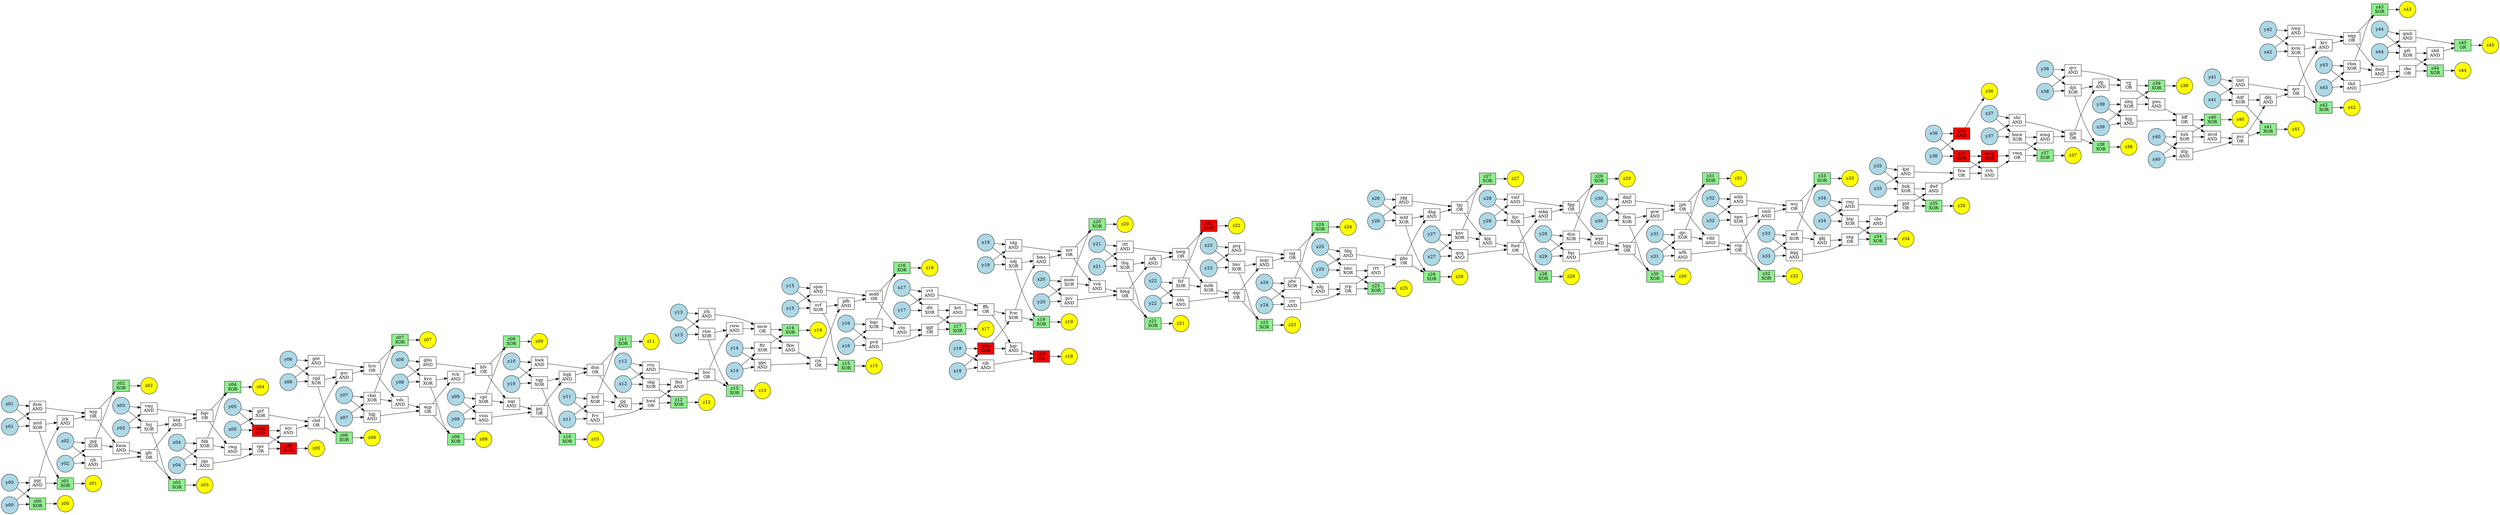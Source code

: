 digraph G {
  rankdir=LR;
  node [shape=box];

  x37 [shape=circle,style=filled,fillcolor=lightblue];
  x09 [shape=circle,style=filled,fillcolor=lightblue];
  x11 [shape=circle,style=filled,fillcolor=lightblue];
  y21 [shape=circle,style=filled,fillcolor=lightblue];
  y02 [shape=circle,style=filled,fillcolor=lightblue];
  x08 [shape=circle,style=filled,fillcolor=lightblue];
  y41 [shape=circle,style=filled,fillcolor=lightblue];
  x13 [shape=circle,style=filled,fillcolor=lightblue];
  y20 [shape=circle,style=filled,fillcolor=lightblue];
  x42 [shape=circle,style=filled,fillcolor=lightblue];
  x05 [shape=circle,style=filled,fillcolor=lightblue];
  y13 [shape=circle,style=filled,fillcolor=lightblue];
  y16 [shape=circle,style=filled,fillcolor=lightblue];
  x30 [shape=circle,style=filled,fillcolor=lightblue];
  y15 [shape=circle,style=filled,fillcolor=lightblue];
  y29 [shape=circle,style=filled,fillcolor=lightblue];
  x31 [shape=circle,style=filled,fillcolor=lightblue];
  y12 [shape=circle,style=filled,fillcolor=lightblue];
  y27 [shape=circle,style=filled,fillcolor=lightblue];
  y05 [shape=circle,style=filled,fillcolor=lightblue];
  y33 [shape=circle,style=filled,fillcolor=lightblue];
  y04 [shape=circle,style=filled,fillcolor=lightblue];
  y34 [shape=circle,style=filled,fillcolor=lightblue];
  x34 [shape=circle,style=filled,fillcolor=lightblue];
  y07 [shape=circle,style=filled,fillcolor=lightblue];
  x22 [shape=circle,style=filled,fillcolor=lightblue];
  y42 [shape=circle,style=filled,fillcolor=lightblue];
  y24 [shape=circle,style=filled,fillcolor=lightblue];
  y35 [shape=circle,style=filled,fillcolor=lightblue];
  y23 [shape=circle,style=filled,fillcolor=lightblue];
  x40 [shape=circle,style=filled,fillcolor=lightblue];
  y17 [shape=circle,style=filled,fillcolor=lightblue];
  x15 [shape=circle,style=filled,fillcolor=lightblue];
  y09 [shape=circle,style=filled,fillcolor=lightblue];
  y10 [shape=circle,style=filled,fillcolor=lightblue];
  x00 [shape=circle,style=filled,fillcolor=lightblue];
  y06 [shape=circle,style=filled,fillcolor=lightblue];
  x06 [shape=circle,style=filled,fillcolor=lightblue];
  y03 [shape=circle,style=filled,fillcolor=lightblue];
  x02 [shape=circle,style=filled,fillcolor=lightblue];
  x28 [shape=circle,style=filled,fillcolor=lightblue];
  x18 [shape=circle,style=filled,fillcolor=lightblue];
  x12 [shape=circle,style=filled,fillcolor=lightblue];
  x33 [shape=circle,style=filled,fillcolor=lightblue];
  y19 [shape=circle,style=filled,fillcolor=lightblue];
  x14 [shape=circle,style=filled,fillcolor=lightblue];
  x19 [shape=circle,style=filled,fillcolor=lightblue];
  x44 [shape=circle,style=filled,fillcolor=lightblue];
  y22 [shape=circle,style=filled,fillcolor=lightblue];
  x04 [shape=circle,style=filled,fillcolor=lightblue];
  x36 [shape=circle,style=filled,fillcolor=lightblue];
  x27 [shape=circle,style=filled,fillcolor=lightblue];
  y28 [shape=circle,style=filled,fillcolor=lightblue];
  x41 [shape=circle,style=filled,fillcolor=lightblue];
  x29 [shape=circle,style=filled,fillcolor=lightblue];
  y43 [shape=circle,style=filled,fillcolor=lightblue];
  x43 [shape=circle,style=filled,fillcolor=lightblue];
  y37 [shape=circle,style=filled,fillcolor=lightblue];
  x07 [shape=circle,style=filled,fillcolor=lightblue];
  x26 [shape=circle,style=filled,fillcolor=lightblue];
  y25 [shape=circle,style=filled,fillcolor=lightblue];
  x24 [shape=circle,style=filled,fillcolor=lightblue];
  y00 [shape=circle,style=filled,fillcolor=lightblue];
  y18 [shape=circle,style=filled,fillcolor=lightblue];
  x38 [shape=circle,style=filled,fillcolor=lightblue];
  x25 [shape=circle,style=filled,fillcolor=lightblue];
  y26 [shape=circle,style=filled,fillcolor=lightblue];
  y44 [shape=circle,style=filled,fillcolor=lightblue];
  x16 [shape=circle,style=filled,fillcolor=lightblue];
  y30 [shape=circle,style=filled,fillcolor=lightblue];
  x32 [shape=circle,style=filled,fillcolor=lightblue];
  y01 [shape=circle,style=filled,fillcolor=lightblue];
  y39 [shape=circle,style=filled,fillcolor=lightblue];
  x39 [shape=circle,style=filled,fillcolor=lightblue];
  x17 [shape=circle,style=filled,fillcolor=lightblue];
  y11 [shape=circle,style=filled,fillcolor=lightblue];
  y14 [shape=circle,style=filled,fillcolor=lightblue];
  y31 [shape=circle,style=filled,fillcolor=lightblue];
  x03 [shape=circle,style=filled,fillcolor=lightblue];
  x21 [shape=circle,style=filled,fillcolor=lightblue];
  y32 [shape=circle,style=filled,fillcolor=lightblue];
  x01 [shape=circle,style=filled,fillcolor=lightblue];
  y38 [shape=circle,style=filled,fillcolor=lightblue];
  y40 [shape=circle,style=filled,fillcolor=lightblue];
  x35 [shape=circle,style=filled,fillcolor=lightblue];
  y36 [shape=circle,style=filled,fillcolor=lightblue];
  y08 [shape=circle,style=filled,fillcolor=lightblue];
  x10 [shape=circle,style=filled,fillcolor=lightblue];
  x20 [shape=circle,style=filled,fillcolor=lightblue];
  x23 [shape=circle,style=filled,fillcolor=lightblue];
  dbj [label="dbj\nAND",style=filled,fillcolor="white"];
  ddf -> dbj;
  pvc -> dbj;
  dmf [label="dmf\nAND",style=filled,fillcolor="white"];
  x30 -> dmf;
  y30 -> dmf;
  dnn [label="dnn\nOR",style=filled,fillcolor="white"];
  hwk -> dnn;
  bqk -> dnn;
  z38 [label="z38\nXOR",style=filled,fillcolor="lightgreen"];
  gjb -> z38;
  djh -> z38;
  z15 [label="z15\nXOR",style=filled,fillcolor="lightgreen"];
  rjn -> z15;
  svf -> z15;
  wmg [label="wmg\nAND",style=filled,fillcolor="white"];
  vmq -> wmg;
  hmw -> wmg;
  bqv [label="bqv\nOR",style=filled,fillcolor="white"];
  vmj -> bqv;
  btd -> bqv;
  bct [label="bct\nAND",style=filled,fillcolor="white"];
  qgt -> bct;
  dtt -> bct;
  gpc [label="gpc\nAND",style=filled,fillcolor="white"];
  y14 -> gpc;
  x14 -> gpc;
  hmw [label="hmw\nXOR",style=filled,fillcolor="white"];
  y37 -> hmw;
  x37 -> hmw;
  hrd [label="hrd\nXOR",style=filled,fillcolor="white"];
  x11 -> hrd;
  y11 -> hrd;
  cpt [label="cpt\nXOR",style=filled,fillcolor="white"];
  y09 -> cpt;
  x09 -> cpt;
  fqs [label="fqs\nAND",style=filled,fillcolor="white"];
  x29 -> fqs;
  y29 -> fqs;
  dcn [label="dcn\nXOR",style=filled,fillcolor="white"];
  x29 -> dcn;
  y29 -> dcn;
  z20 [label="z20\nXOR",style=filled,fillcolor="lightgreen"];
  nrr -> z20;
  msm -> z20;
  nqg [label="nqg\nOR",style=filled,fillcolor="white"];
  nwp -> nqg;
  krc -> nqg;
  htp [label="htp\nXOR",style=filled,fillcolor="white"];
  x34 -> htp;
  y34 -> htp;
  gnt [label="gnt\nAND",style=filled,fillcolor="white"];
  y06 -> gnt;
  x06 -> gnt;
  nwp [label="nwp\nAND",style=filled,fillcolor="white"];
  y42 -> nwp;
  x42 -> nwp;
  hsj [label="hsj\nXOR",style=filled,fillcolor="white"];
  x03 -> hsj;
  y03 -> hsj;
  nwq [label="nwq\nXOR",style=filled,fillcolor="red"];
  svb -> nwq;
  fsw -> nwq;
  knv [label="knv\nXOR",style=filled,fillcolor="white"];
  y27 -> knv;
  x27 -> knv;
  rwg [label="rwg\nAND",style=filled,fillcolor="white"];
  bqv -> rwg;
  fdk -> rwg;
  smc [label="smc\nXOR",style=filled,fillcolor="white"];
  x25 -> smc;
  y25 -> smc;
  z09 [label="z09\nXOR",style=filled,fillcolor="lightgreen"];
  bfv -> z09;
  cpt -> z09;
  hgj [label="hgj\nAND",style=filled,fillcolor="white"];
  x07 -> hgj;
  y07 -> hgj;
  z02 [label="z02\nXOR",style=filled,fillcolor="lightgreen"];
  jpq -> z02;
  wjg -> z02;
  z37 [label="z37\nXOR",style=filled,fillcolor="lightgreen"];
  vmq -> z37;
  hmw -> z37;
  z18 [label="z18\nOR",style=filled,fillcolor="red"];
  cjb -> z18;
  kqr -> z18;
  z22 [label="z22\nAND",style=filled,fillcolor="red"];
  nwg -> z22;
  fsf -> z22;
  bsk [label="bsk\nXOR",style=filled,fillcolor="white"];
  x35 -> bsk;
  y35 -> bsk;
  fvw [label="fvw\nXOR",style=filled,fillcolor="white"];
  ffh -> fvw;
  gdw -> fvw;
  z30 [label="z30\nXOR",style=filled,fillcolor="lightgreen"];
  hgq -> z30;
  fbm -> z30;
  dqr [label="dqr\nOR",style=filled,fillcolor="white"];
  sbs -> dqr;
  mdb -> dqr;
  sbs [label="sbs\nAND",style=filled,fillcolor="white"];
  y22 -> sbs;
  x22 -> sbs;
  spm [label="spm\nAND",style=filled,fillcolor="white"];
  x15 -> spm;
  y15 -> spm;
  vbm [label="vbm\nXOR",style=filled,fillcolor="white"];
  y43 -> vbm;
  x43 -> vbm;
  whh [label="whh\nAND",style=filled,fillcolor="white"];
  x32 -> whh;
  y32 -> whh;
  bms [label="bms\nAND",style=filled,fillcolor="white"];
  fvw -> bms;
  ndj -> bms;
  dhg [label="dhg\nAND",style=filled,fillcolor="white"];
  mhf -> dhg;
  phs -> dhg;
  npn [label="npn\nXOR",style=filled,fillcolor="white"];
  x32 -> npn;
  y32 -> npn;
  jrk [label="jrk\nAND",style=filled,fillcolor="white"];
  y13 -> jrk;
  x13 -> jrk;
  vmq [label="vmq\nOR",style=filled,fillcolor="white"];
  nwq -> vmq;
  tvh -> vmq;
  jpb [label="jpb\nOR",style=filled,fillcolor="white"];
  dmf -> jpb;
  gcw -> jpb;
  vjj [label="vjj\nOR",style=filled,fillcolor="white"];
  qvr -> vjj;
  jqj -> vjj;
  hwd [label="hwd\nOR",style=filled,fillcolor="white"];
  jjg -> hwd;
  fvv -> hwd;
  z11 [label="z11\nXOR",style=filled,fillcolor="lightgreen"];
  dnn -> z11;
  hrd -> z11;
  ntg [label="ntg\nOR",style=filled,fillcolor="white"];
  dqq -> ntg;
  gkj -> ntg;
  ppj [label="ppj\nAND",style=filled,fillcolor="white"];
  y00 -> ppj;
  x00 -> ppj;
  bqc [label="bqc\nXOR",style=filled,fillcolor="white"];
  y16 -> bqc;
  x16 -> bqc;
  pvc [label="pvc\nOR",style=filled,fillcolor="white"];
  mvd -> pvc;
  dtp -> pvc;
  prv [label="prv\nAND",style=filled,fillcolor="white"];
  x20 -> prv;
  y20 -> prv;
  jvp [label="jvp\nOR",style=filled,fillcolor="white"];
  nhj -> jvp;
  rrr -> jvp;
  msm [label="msm\nXOR",style=filled,fillcolor="white"];
  x20 -> msm;
  y20 -> msm;
  rqd [label="rqd\nXOR",style=filled,fillcolor="white"];
  x06 -> rqd;
  y06 -> rqd;
  pvd [label="pvd\nAND",style=filled,fillcolor="white"];
  y16 -> pvd;
  x16 -> pvd;
  tdg [label="tdg\nAND",style=filled,fillcolor="white"];
  x19 -> tdg;
  y19 -> tdg;
  jqj [label="jqj\nAND",style=filled,fillcolor="white"];
  gjb -> jqj;
  djh -> jqj;
  z35 [label="z35\nXOR",style=filled,fillcolor="lightgreen"];
  pjd -> z35;
  bsk -> z35;
  dtp [label="dtp\nAND",style=filled,fillcolor="white"];
  y40 -> dtp;
  x40 -> dtp;
  hjc [label="hjc\nXOR",style=filled,fillcolor="white"];
  x28 -> hjc;
  y28 -> hjc;
  psj [label="psj\nOR",style=filled,fillcolor="white"];
  vsm -> psj;
  nqs -> psj;
  mdb [label="mdb\nXOR",style=filled,fillcolor="white"];
  nwg -> mdb;
  fsf -> mdb;
  rtt [label="rtt\nAND",style=filled,fillcolor="white"];
  x21 -> rtt;
  y21 -> rtt;
  z34 [label="z34\nXOR",style=filled,fillcolor="lightgreen"];
  ntg -> z34;
  htp -> z34;
  fdq [label="fdq\nAND",style=filled,fillcolor="white"];
  y25 -> fdq;
  x25 -> fdq;
  fbm [label="fbm\nXOR",style=filled,fillcolor="white"];
  x30 -> fbm;
  y30 -> fbm;
  jjg [label="jjg\nAND",style=filled,fillcolor="white"];
  dnn -> jjg;
  hrd -> jjg;
  gcw [label="gcw\nAND",style=filled,fillcolor="white"];
  hgq -> gcw;
  fbm -> gcw;
  chd [label="chd\nOR",style=filled,fillcolor="white"];
  wjv -> chd;
  grf -> chd;
  rrt [label="rrt\nAND",style=filled,fillcolor="white"];
  jvp -> rrt;
  smc -> rrt;
  nwg [label="nwg\nOR",style=filled,fillcolor="white"];
  rtt -> nwg;
  nfh -> nwg;
  dtt [label="dtt\nXOR",style=filled,fillcolor="white"];
  x17 -> dtt;
  y17 -> dtt;
  z39 [label="z39\nXOR",style=filled,fillcolor="lightgreen"];
  nhq -> z39;
  vjj -> z39;
  nhj [label="nhj\nAND",style=filled,fillcolor="white"];
  sjg -> nhj;
  jdw -> nhj;
  z08 [label="z08\nXOR",style=filled,fillcolor="lightgreen"];
  kvn -> z08;
  wjp -> z08;
  z41 [label="z41\nXOR",style=filled,fillcolor="lightgreen"];
  pvc -> z41;
  ddf -> z41;
  jdw [label="jdw\nXOR",style=filled,fillcolor="white"];
  y24 -> jdw;
  x24 -> jdw;
  wpq [label="wpq\nAND",style=filled,fillcolor="red"];
  x05 -> wpq;
  y05 -> wpq;
  ffh [label="ffh\nOR",style=filled,fillcolor="white"];
  vvt -> ffh;
  bct -> ffh;
  tvh [label="tvh\nAND",style=filled,fillcolor="white"];
  fsw -> tvh;
  svb -> tvh;
  dsm [label="dsm\nAND",style=filled,fillcolor="white"];
  y01 -> dsm;
  x01 -> dsm;
  bmg [label="bmg\nOR",style=filled,fillcolor="white"];
  prv -> bmg;
  vvb -> bmg;
  qjc [label="qjc\nXOR",style=filled,fillcolor="white"];
  x31 -> qjc;
  y31 -> qjc;
  z03 [label="z03\nXOR",style=filled,fillcolor="lightgreen"];
  hsj -> z03;
  gfc -> z03;
  mkq [label="mkq\nAND",style=filled,fillcolor="white"];
  fmd -> mkq;
  hjc -> mkq;
  mcw [label="mcw\nOR",style=filled,fillcolor="white"];
  jrk -> mcw;
  rww -> mcw;
  bff [label="bff\nOR",style=filled,fillcolor="white"];
  pws -> bff;
  bjg -> bff;
  hgq [label="hgq\nOR",style=filled,fillcolor="white"];
  wpr -> hgq;
  fqs -> hgq;
  pws [label="pws\nAND",style=filled,fillcolor="white"];
  vjj -> pws;
  nhq -> pws;
  nfh [label="nfh\nAND",style=filled,fillcolor="white"];
  thq -> nfh;
  bmg -> nfh;
  tmt [label="tmt\nAND",style=filled,fillcolor="white"];
  y41 -> tmt;
  x41 -> tmt;
  bnv [label="bnv\nXOR",style=filled,fillcolor="white"];
  x23 -> bnv;
  y23 -> bnv;
  z21 [label="z21\nXOR",style=filled,fillcolor="lightgreen"];
  bmg -> z21;
  thq -> z21;
  wpr [label="wpr\nAND",style=filled,fillcolor="white"];
  dcn -> wpr;
  fgg -> wpr;
  z13 [label="z13\nXOR",style=filled,fillcolor="lightgreen"];
  bcc -> z13;
  rnw -> z13;
  z25 [label="z25\nXOR",style=filled,fillcolor="lightgreen"];
  jvp -> z25;
  smc -> z25;
  vsm [label="vsm\nAND",style=filled,fillcolor="white"];
  y09 -> vsm;
  x09 -> vsm;
  z44 [label="z44\nXOR",style=filled,fillcolor="lightgreen"];
  cbs -> z44;
  pfr -> z44;
  kvm [label="kvm\nXOR",style=filled,fillcolor="white"];
  y42 -> kvm;
  x42 -> kvm;
  fsf [label="fsf\nXOR",style=filled,fillcolor="white"];
  x22 -> fsf;
  y22 -> fsf;
  vds [label="vds\nAND",style=filled,fillcolor="white"];
  hrn -> vds;
  ckm -> vds;
  sjg [label="sjg\nOR",style=filled,fillcolor="white"];
  pcq -> sjg;
  mqc -> sjg;
  rpv [label="rpv\nOR",style=filled,fillcolor="white"];
  jqn -> rpv;
  rwg -> rpv;
  svf [label="svf\nXOR",style=filled,fillcolor="white"];
  x15 -> svf;
  y15 -> svf;
  fsw [label="fsw\nOR",style=filled,fillcolor="white"];
  kjd -> fsw;
  dwf -> fsw;
  rvn [label="rvn\nAND",style=filled,fillcolor="white"];
  x12 -> rvn;
  y12 -> rvn;
  btd [label="btd\nAND",style=filled,fillcolor="white"];
  gfc -> btd;
  hsj -> btd;
  fgg [label="fgg\nOR",style=filled,fillcolor="white"];
  mkq -> fgg;
  vmf -> fgg;
  vmf [label="vmf\nAND",style=filled,fillcolor="white"];
  y28 -> vmf;
  x28 -> vmf;
  svb [label="svb\nXOR",style=filled,fillcolor="red"];
  x36 -> svb;
  y36 -> svb;
  bqk [label="bqk\nAND",style=filled,fillcolor="white"];
  psj -> bqk;
  rqp -> bqk;
  z40 [label="z40\nXOR",style=filled,fillcolor="lightgreen"];
  bff -> z40;
  hsh -> z40;
  jqg [label="jqg\nAND",style=filled,fillcolor="white"];
  y26 -> jqg;
  x26 -> jqg;
  z29 [label="z29\nXOR",style=filled,fillcolor="lightgreen"];
  dcn -> z29;
  fgg -> z29;
  z28 [label="z28\nXOR",style=filled,fillcolor="lightgreen"];
  fmd -> z28;
  hjc -> z28;
  fmd [label="fmd\nOR",style=filled,fillcolor="white"];
  qcq -> fmd;
  kjq -> fmd;
  z23 [label="z23\nXOR",style=filled,fillcolor="lightgreen"];
  bnv -> z23;
  dqr -> z23;
  ddf [label="ddf\nXOR",style=filled,fillcolor="white"];
  x41 -> ddf;
  y41 -> ddf;
  hsh [label="hsh\nXOR",style=filled,fillcolor="white"];
  y40 -> hsh;
  x40 -> hsh;
  tpj [label="tpj\nOR",style=filled,fillcolor="white"];
  jqg -> tpj;
  dhg -> tpj;
  z32 [label="z32\nXOR",style=filled,fillcolor="lightgreen"];
  npn -> z32;
  vrp -> z32;
  vrp [label="vrp\nOR",style=filled,fillcolor="white"];
  vdd -> vrp;
  wfh -> vrp;
  rmj [label="rmj\nAND",style=filled,fillcolor="white"];
  x34 -> rmj;
  y34 -> rmj;
  z43 [label="z43\nXOR",style=filled,fillcolor="lightgreen"];
  nqg -> z43;
  vbm -> z43;
  z45 [label="z45\nOR",style=filled,fillcolor="lightgreen"];
  qmh -> z45;
  sbd -> z45;
  hwk [label="hwk\nAND",style=filled,fillcolor="white"];
  x10 -> hwk;
  y10 -> hwk;
  pfr [label="pfr\nXOR",style=filled,fillcolor="white"];
  x44 -> pfr;
  y44 -> pfr;
  z01 [label="z01\nXOR",style=filled,fillcolor="lightgreen"];
  mtd -> z01;
  ppj -> z01;
  cbs [label="cbs\nOR",style=filled,fillcolor="white"];
  dwq -> cbs;
  tkd -> cbs;
  z14 [label="z14\nXOR",style=filled,fillcolor="lightgreen"];
  ftr -> z14;
  mcw -> z14;
  grf [label="grf\nXOR",style=filled,fillcolor="white"];
  x05 -> grf;
  y05 -> grf;
  dqq [label="dqq\nAND",style=filled,fillcolor="white"];
  y33 -> dqq;
  x33 -> dqq;
  z31 [label="z31\nXOR",style=filled,fillcolor="lightgreen"];
  qjc -> z31;
  jpb -> z31;
  z07 [label="z07\nXOR",style=filled,fillcolor="lightgreen"];
  hrn -> z07;
  ckm -> z07;
  rjb [label="rjb\nAND",style=filled,fillcolor="white"];
  y02 -> rjb;
  x02 -> rjb;
  fbd [label="fbd\nAND",style=filled,fillcolor="white"];
  skg -> fbd;
  hwd -> fbd;
  rjn [label="rjn\nOR",style=filled,fillcolor="white"];
  gpc -> rjn;
  fkw -> rjn;
  sbd [label="sbd\nAND",style=filled,fillcolor="white"];
  cbs -> sbd;
  pfr -> sbd;
  z16 [label="z16\nXOR",style=filled,fillcolor="lightgreen"];
  bqc -> z16;
  mdd -> z16;
  rrr [label="rrr\nAND",style=filled,fillcolor="white"];
  y24 -> rrr;
  x24 -> rrr;
  jpq [label="jpq\nXOR",style=filled,fillcolor="white"];
  y02 -> jpq;
  x02 -> jpq;
  vvb [label="vvb\nAND",style=filled,fillcolor="white"];
  nrr -> vvb;
  msm -> vvb;
  mdd [label="mdd\nOR",style=filled,fillcolor="white"];
  pfb -> mdd;
  spm -> mdd;
  nqs [label="nqs\nAND",style=filled,fillcolor="white"];
  bfv -> nqs;
  cpt -> nqs;
  mvd [label="mvd\nAND",style=filled,fillcolor="white"];
  bff -> mvd;
  hsh -> mvd;
  hrn [label="hrn\nOR",style=filled,fillcolor="white"];
  gsc -> hrn;
  gnt -> hrn;
  kjd [label="kjd\nAND",style=filled,fillcolor="white"];
  y35 -> kjd;
  x35 -> kjd;
  pjd [label="pjd\nOR",style=filled,fillcolor="white"];
  rmj -> pjd;
  cbr -> pjd;
  z04 [label="z04\nXOR",style=filled,fillcolor="lightgreen"];
  fdk -> z04;
  bqv -> z04;
  dwq [label="dwq\nAND",style=filled,fillcolor="white"];
  vbm -> dwq;
  nqg -> dwq;
  shr [label="shr\nAND",style=filled,fillcolor="white"];
  y37 -> shr;
  x37 -> shr;
  djh [label="djh\nXOR",style=filled,fillcolor="white"];
  x38 -> djh;
  y38 -> djh;
  bjg [label="bjg\nAND",style=filled,fillcolor="white"];
  x39 -> bjg;
  y39 -> bjg;
  bcc [label="bcc\nOR",style=filled,fillcolor="white"];
  fbd -> bcc;
  rvn -> bcc;
  kqr [label="kqr\nAND",style=filled,fillcolor="white"];
  gdw -> kqr;
  ffh -> kqr;
  z12 [label="z12\nXOR",style=filled,fillcolor="lightgreen"];
  skg -> z12;
  hwd -> z12;
  z33 [label="z33\nXOR",style=filled,fillcolor="lightgreen"];
  wcj -> z33;
  nct -> z33;
  pcq [label="pcq\nAND",style=filled,fillcolor="white"];
  y23 -> pcq;
  x23 -> pcq;
  phs [label="phs\nOR",style=filled,fillcolor="white"];
  fdq -> phs;
  rrt -> phs;
  wfh [label="wfh\nAND",style=filled,fillcolor="white"];
  y31 -> wfh;
  x31 -> wfh;
  z10 [label="z10\nXOR",style=filled,fillcolor="lightgreen"];
  psj -> z10;
  rqp -> z10;
  wjg [label="wjg\nOR",style=filled,fillcolor="white"];
  dsm -> wjg;
  jrp -> wjg;
  z17 [label="z17\nXOR",style=filled,fillcolor="lightgreen"];
  dtt -> z17;
  qgt -> z17;
  rqp [label="rqp\nXOR",style=filled,fillcolor="white"];
  y10 -> rqp;
  x10 -> rqp;
  ftr [label="ftr\nXOR",style=filled,fillcolor="white"];
  x14 -> ftr;
  y14 -> ftr;
  kwm [label="kwm\nAND",style=filled,fillcolor="white"];
  wjg -> kwm;
  jpq -> kwm;
  qvr [label="qvr\nAND",style=filled,fillcolor="white"];
  y38 -> qvr;
  x38 -> qvr;
  z00 [label="z00\nXOR",style=filled,fillcolor="lightgreen"];
  y00 -> z00;
  x00 -> z00;
  kvn [label="kvn\nXOR",style=filled,fillcolor="white"];
  y08 -> kvn;
  x08 -> kvn;
  pfb [label="pfb\nAND",style=filled,fillcolor="white"];
  rjn -> pfb;
  svf -> pfb;
  mhf [label="mhf\nXOR",style=filled,fillcolor="white"];
  x26 -> mhf;
  y26 -> mhf;
  gbn [label="gbn\nAND",style=filled,fillcolor="white"];
  y08 -> gbn;
  x08 -> gbn;
  rww [label="rww\nAND",style=filled,fillcolor="white"];
  rnw -> rww;
  bcc -> rww;
  nct [label="nct\nXOR",style=filled,fillcolor="white"];
  x33 -> nct;
  y33 -> nct;
  qcv [label="qcv\nOR",style=filled,fillcolor="white"];
  tmt -> qcv;
  dbj -> qcv;
  z27 [label="z27\nXOR",style=filled,fillcolor="lightgreen"];
  tpj -> z27;
  knv -> z27;
  fvv [label="fvv\nAND",style=filled,fillcolor="white"];
  y11 -> fvv;
  x11 -> fvv;
  z19 [label="z19\nXOR",style=filled,fillcolor="lightgreen"];
  ndj -> z19;
  fvw -> z19;
  gfc [label="gfc\nOR",style=filled,fillcolor="white"];
  rjb -> gfc;
  kwm -> gfc;
  kjq [label="kjq\nAND",style=filled,fillcolor="white"];
  tpj -> kjq;
  knv -> kjq;
  rnw [label="rnw\nXOR",style=filled,fillcolor="white"];
  y13 -> rnw;
  x13 -> rnw;
  vdd [label="vdd\nAND",style=filled,fillcolor="white"];
  jpb -> vdd;
  qjc -> vdd;
  thq [label="thq\nXOR",style=filled,fillcolor="white"];
  x21 -> thq;
  y21 -> thq;
  cbr [label="cbr\nAND",style=filled,fillcolor="white"];
  htp -> cbr;
  ntg -> cbr;
  cjb [label="cjb\nAND",style=filled,fillcolor="white"];
  y18 -> cjb;
  x18 -> cjb;
  wjv [label="wjv\nAND",style=filled,fillcolor="white"];
  rpv -> wjv;
  wpq -> wjv;
  nhq [label="nhq\nXOR",style=filled,fillcolor="white"];
  x39 -> nhq;
  y39 -> nhq;
  z06 [label="z06\nXOR",style=filled,fillcolor="lightgreen"];
  rqd -> z06;
  chd -> z06;
  z05 [label="z05\nXOR",style=filled,fillcolor="red"];
  wpq -> z05;
  rpv -> z05;
  mqc [label="mqc\nAND",style=filled,fillcolor="white"];
  bnv -> mqc;
  dqr -> mqc;
  qgt [label="qgt\nOR",style=filled,fillcolor="white"];
  pvd -> qgt;
  ctn -> qgt;
  tvb [label="tvb\nAND",style=filled,fillcolor="white"];
  kvn -> tvb;
  wjp -> tvb;
  z24 [label="z24\nXOR",style=filled,fillcolor="lightgreen"];
  jdw -> z24;
  sjg -> z24;
  qcq [label="qcq\nAND",style=filled,fillcolor="white"];
  y27 -> qcq;
  x27 -> qcq;
  dwf [label="dwf\nAND",style=filled,fillcolor="white"];
  bsk -> dwf;
  pjd -> dwf;
  wjp [label="wjp\nOR",style=filled,fillcolor="white"];
  hgj -> wjp;
  vds -> wjp;
  bfv [label="bfv\nOR",style=filled,fillcolor="white"];
  tvb -> bfv;
  gbn -> bfv;
  z36 [label="z36\nAND",style=filled,fillcolor="red"];
  y36 -> z36;
  x36 -> z36;
  qmh [label="qmh\nAND",style=filled,fillcolor="white"];
  y44 -> qmh;
  x44 -> qmh;
  z42 [label="z42\nXOR",style=filled,fillcolor="lightgreen"];
  qcv -> z42;
  kvm -> z42;
  skg [label="skg\nXOR",style=filled,fillcolor="white"];
  y12 -> skg;
  x12 -> skg;
  gdw [label="gdw\nXOR",style=filled,fillcolor="red"];
  x18 -> gdw;
  y18 -> gdw;
  vvt [label="vvt\nAND",style=filled,fillcolor="white"];
  y17 -> vvt;
  x17 -> vvt;
  wcj [label="wcj\nOR",style=filled,fillcolor="white"];
  smh -> wcj;
  whh -> wcj;
  gkj [label="gkj\nAND",style=filled,fillcolor="white"];
  wcj -> gkj;
  nct -> gkj;
  z26 [label="z26\nXOR",style=filled,fillcolor="lightgreen"];
  mhf -> z26;
  phs -> z26;
  jrp [label="jrp\nAND",style=filled,fillcolor="white"];
  mtd -> jrp;
  ppj -> jrp;
  krc [label="krc\nAND",style=filled,fillcolor="white"];
  kvm -> krc;
  qcv -> krc;
  gjb [label="gjb\nOR",style=filled,fillcolor="white"];
  shr -> gjb;
  wmg -> gjb;
  vmj [label="vmj\nAND",style=filled,fillcolor="white"];
  y03 -> vmj;
  x03 -> vmj;
  fkw [label="fkw\nAND",style=filled,fillcolor="white"];
  ftr -> fkw;
  mcw -> fkw;
  jqn [label="jqn\nAND",style=filled,fillcolor="white"];
  y04 -> jqn;
  x04 -> jqn;
  fdk [label="fdk\nXOR",style=filled,fillcolor="white"];
  y04 -> fdk;
  x04 -> fdk;
  gsc [label="gsc\nAND",style=filled,fillcolor="white"];
  chd -> gsc;
  rqd -> gsc;
  ctn [label="ctn\nAND",style=filled,fillcolor="white"];
  mdd -> ctn;
  bqc -> ctn;
  mtd [label="mtd\nXOR",style=filled,fillcolor="white"];
  x01 -> mtd;
  y01 -> mtd;
  ndj [label="ndj\nXOR",style=filled,fillcolor="white"];
  y19 -> ndj;
  x19 -> ndj;
  tkd [label="tkd\nAND",style=filled,fillcolor="white"];
  x43 -> tkd;
  y43 -> tkd;
  smh [label="smh\nAND",style=filled,fillcolor="white"];
  npn -> smh;
  vrp -> smh;
  ckm [label="ckm\nXOR",style=filled,fillcolor="white"];
  x07 -> ckm;
  y07 -> ckm;
  nrr [label="nrr\nOR",style=filled,fillcolor="white"];
  tdg -> nrr;
  bms -> nrr;
  out_z38 [label="z38",shape=circle,style=filled,fillcolor=yellow];
  z38 -> out_z38;
  out_z15 [label="z15",shape=circle,style=filled,fillcolor=yellow];
  z15 -> out_z15;
  out_z20 [label="z20",shape=circle,style=filled,fillcolor=yellow];
  z20 -> out_z20;
  out_z09 [label="z09",shape=circle,style=filled,fillcolor=yellow];
  z09 -> out_z09;
  out_z02 [label="z02",shape=circle,style=filled,fillcolor=yellow];
  z02 -> out_z02;
  out_z37 [label="z37",shape=circle,style=filled,fillcolor=yellow];
  z37 -> out_z37;
  out_z18 [label="z18",shape=circle,style=filled,fillcolor=yellow];
  z18 -> out_z18;
  out_z22 [label="z22",shape=circle,style=filled,fillcolor=yellow];
  z22 -> out_z22;
  out_z30 [label="z30",shape=circle,style=filled,fillcolor=yellow];
  z30 -> out_z30;
  out_z11 [label="z11",shape=circle,style=filled,fillcolor=yellow];
  z11 -> out_z11;
  out_z35 [label="z35",shape=circle,style=filled,fillcolor=yellow];
  z35 -> out_z35;
  out_z34 [label="z34",shape=circle,style=filled,fillcolor=yellow];
  z34 -> out_z34;
  out_z39 [label="z39",shape=circle,style=filled,fillcolor=yellow];
  z39 -> out_z39;
  out_z08 [label="z08",shape=circle,style=filled,fillcolor=yellow];
  z08 -> out_z08;
  out_z41 [label="z41",shape=circle,style=filled,fillcolor=yellow];
  z41 -> out_z41;
  out_z03 [label="z03",shape=circle,style=filled,fillcolor=yellow];
  z03 -> out_z03;
  out_z21 [label="z21",shape=circle,style=filled,fillcolor=yellow];
  z21 -> out_z21;
  out_z13 [label="z13",shape=circle,style=filled,fillcolor=yellow];
  z13 -> out_z13;
  out_z25 [label="z25",shape=circle,style=filled,fillcolor=yellow];
  z25 -> out_z25;
  out_z44 [label="z44",shape=circle,style=filled,fillcolor=yellow];
  z44 -> out_z44;
  out_z40 [label="z40",shape=circle,style=filled,fillcolor=yellow];
  z40 -> out_z40;
  out_z29 [label="z29",shape=circle,style=filled,fillcolor=yellow];
  z29 -> out_z29;
  out_z28 [label="z28",shape=circle,style=filled,fillcolor=yellow];
  z28 -> out_z28;
  out_z23 [label="z23",shape=circle,style=filled,fillcolor=yellow];
  z23 -> out_z23;
  out_z32 [label="z32",shape=circle,style=filled,fillcolor=yellow];
  z32 -> out_z32;
  out_z43 [label="z43",shape=circle,style=filled,fillcolor=yellow];
  z43 -> out_z43;
  out_z45 [label="z45",shape=circle,style=filled,fillcolor=yellow];
  z45 -> out_z45;
  out_z01 [label="z01",shape=circle,style=filled,fillcolor=yellow];
  z01 -> out_z01;
  out_z14 [label="z14",shape=circle,style=filled,fillcolor=yellow];
  z14 -> out_z14;
  out_z31 [label="z31",shape=circle,style=filled,fillcolor=yellow];
  z31 -> out_z31;
  out_z07 [label="z07",shape=circle,style=filled,fillcolor=yellow];
  z07 -> out_z07;
  out_z16 [label="z16",shape=circle,style=filled,fillcolor=yellow];
  z16 -> out_z16;
  out_z04 [label="z04",shape=circle,style=filled,fillcolor=yellow];
  z04 -> out_z04;
  out_z12 [label="z12",shape=circle,style=filled,fillcolor=yellow];
  z12 -> out_z12;
  out_z33 [label="z33",shape=circle,style=filled,fillcolor=yellow];
  z33 -> out_z33;
  out_z10 [label="z10",shape=circle,style=filled,fillcolor=yellow];
  z10 -> out_z10;
  out_z17 [label="z17",shape=circle,style=filled,fillcolor=yellow];
  z17 -> out_z17;
  out_z00 [label="z00",shape=circle,style=filled,fillcolor=yellow];
  z00 -> out_z00;
  out_z27 [label="z27",shape=circle,style=filled,fillcolor=yellow];
  z27 -> out_z27;
  out_z19 [label="z19",shape=circle,style=filled,fillcolor=yellow];
  z19 -> out_z19;
  out_z06 [label="z06",shape=circle,style=filled,fillcolor=yellow];
  z06 -> out_z06;
  out_z05 [label="z05",shape=circle,style=filled,fillcolor=yellow];
  z05 -> out_z05;
  out_z24 [label="z24",shape=circle,style=filled,fillcolor=yellow];
  z24 -> out_z24;
  out_z36 [label="z36",shape=circle,style=filled,fillcolor=yellow];
  z36 -> out_z36;
  out_z42 [label="z42",shape=circle,style=filled,fillcolor=yellow];
  z42 -> out_z42;
  out_z26 [label="z26",shape=circle,style=filled,fillcolor=yellow];
  z26 -> out_z26;
}
